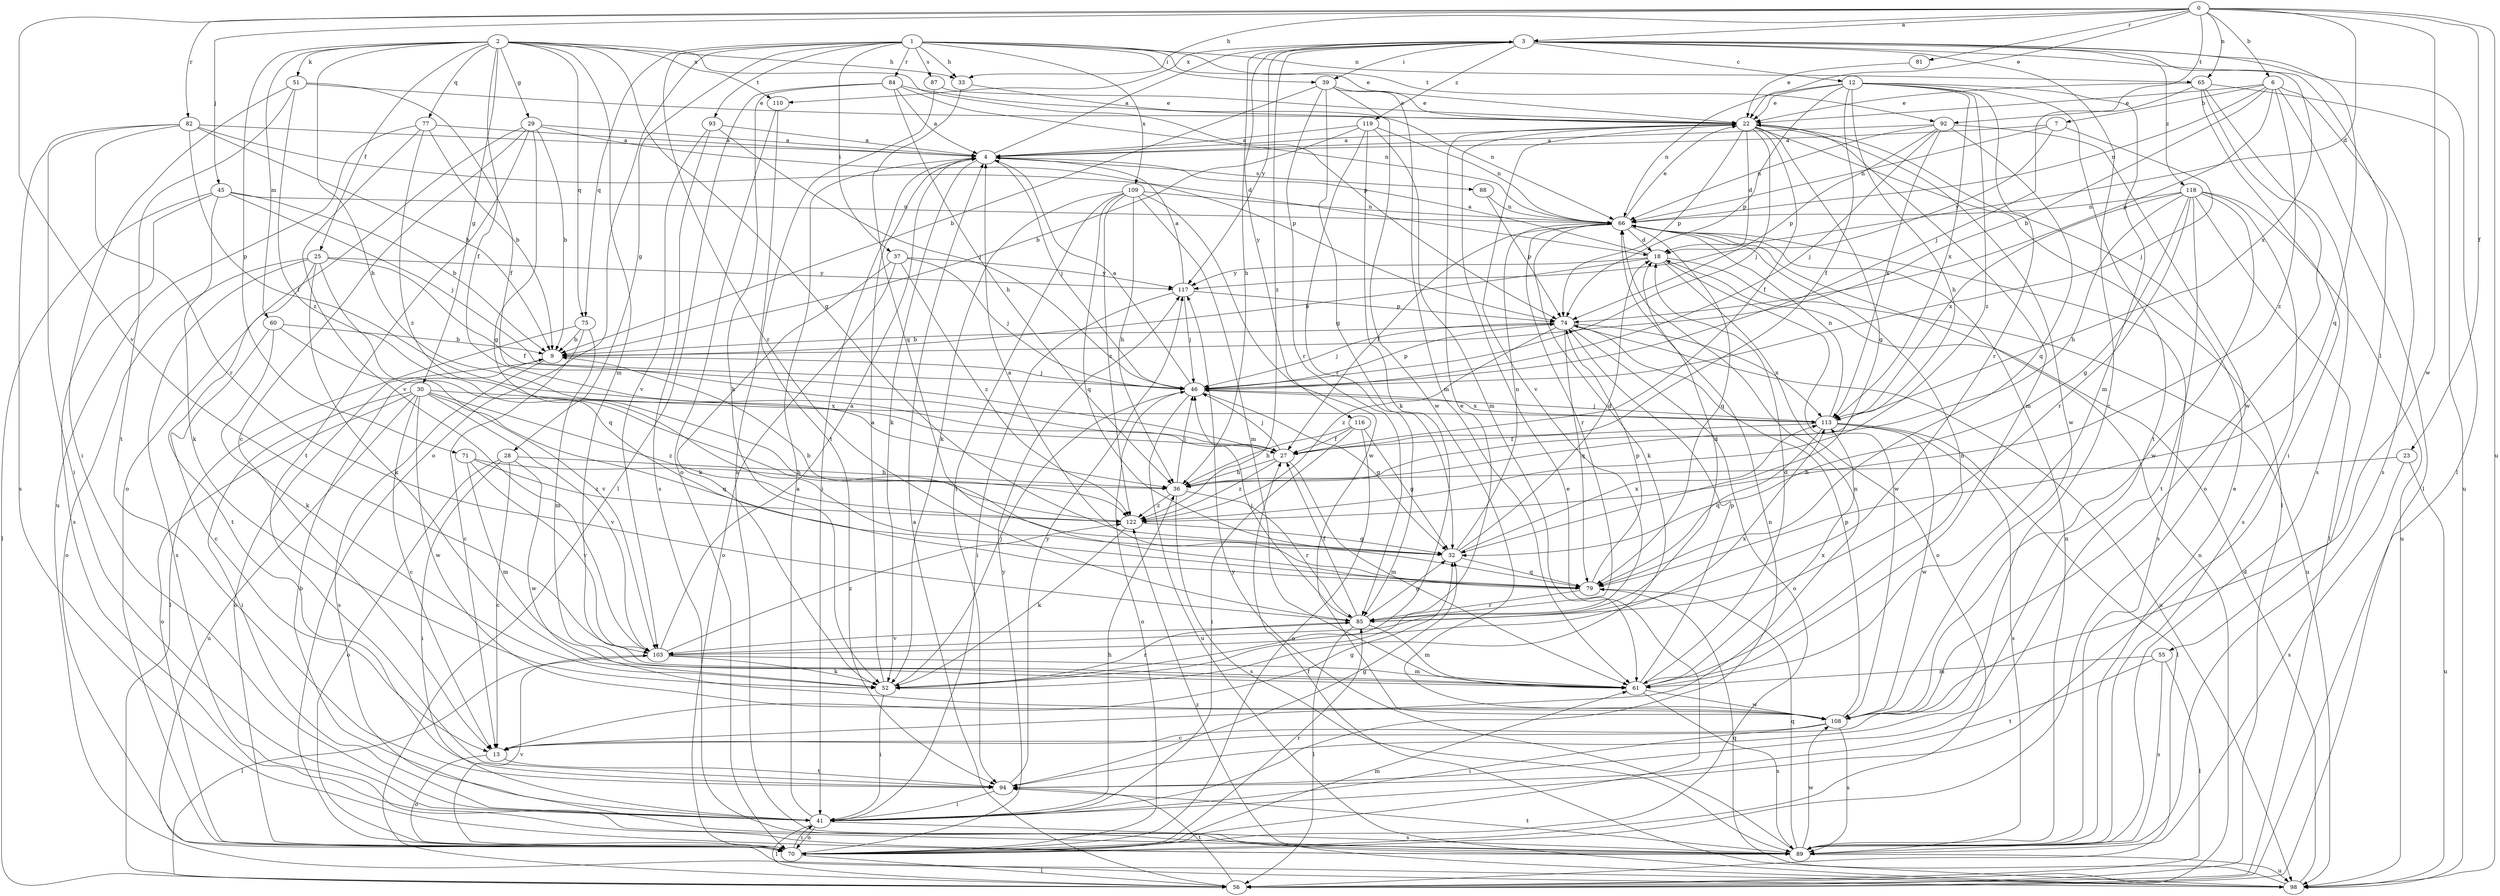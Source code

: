 strict digraph  {
0;
1;
2;
3;
4;
6;
7;
9;
12;
13;
18;
22;
23;
25;
27;
28;
29;
30;
32;
33;
36;
37;
39;
41;
45;
46;
51;
52;
55;
56;
60;
61;
65;
66;
70;
71;
74;
75;
77;
79;
81;
82;
84;
85;
87;
88;
89;
92;
93;
94;
98;
103;
108;
109;
110;
113;
116;
117;
118;
119;
122;
0 -> 3  [label=a];
0 -> 6  [label=b];
0 -> 18  [label=d];
0 -> 22  [label=e];
0 -> 23  [label=f];
0 -> 33  [label=h];
0 -> 45  [label=j];
0 -> 65  [label=n];
0 -> 81  [label=r];
0 -> 82  [label=r];
0 -> 92  [label=t];
0 -> 98  [label=u];
0 -> 103  [label=v];
0 -> 108  [label=w];
1 -> 22  [label=e];
1 -> 28  [label=g];
1 -> 33  [label=h];
1 -> 37  [label=i];
1 -> 39  [label=i];
1 -> 65  [label=n];
1 -> 70  [label=o];
1 -> 75  [label=q];
1 -> 84  [label=r];
1 -> 85  [label=r];
1 -> 87  [label=s];
1 -> 92  [label=t];
1 -> 93  [label=t];
1 -> 109  [label=x];
2 -> 25  [label=f];
2 -> 27  [label=f];
2 -> 29  [label=g];
2 -> 30  [label=g];
2 -> 32  [label=g];
2 -> 33  [label=h];
2 -> 36  [label=h];
2 -> 51  [label=k];
2 -> 60  [label=m];
2 -> 61  [label=m];
2 -> 71  [label=p];
2 -> 74  [label=p];
2 -> 75  [label=q];
2 -> 77  [label=q];
2 -> 110  [label=x];
3 -> 12  [label=c];
3 -> 13  [label=c];
3 -> 36  [label=h];
3 -> 39  [label=i];
3 -> 55  [label=l];
3 -> 56  [label=l];
3 -> 79  [label=q];
3 -> 110  [label=x];
3 -> 113  [label=x];
3 -> 116  [label=y];
3 -> 117  [label=y];
3 -> 118  [label=z];
3 -> 119  [label=z];
3 -> 122  [label=z];
4 -> 3  [label=a];
4 -> 41  [label=i];
4 -> 46  [label=j];
4 -> 52  [label=k];
4 -> 88  [label=s];
6 -> 7  [label=b];
6 -> 9  [label=b];
6 -> 22  [label=e];
6 -> 56  [label=l];
6 -> 66  [label=n];
6 -> 74  [label=p];
6 -> 89  [label=s];
6 -> 122  [label=z];
7 -> 4  [label=a];
7 -> 46  [label=j];
7 -> 66  [label=n];
7 -> 117  [label=y];
9 -> 46  [label=j];
9 -> 70  [label=o];
9 -> 89  [label=s];
12 -> 22  [label=e];
12 -> 27  [label=f];
12 -> 36  [label=h];
12 -> 61  [label=m];
12 -> 66  [label=n];
12 -> 74  [label=p];
12 -> 85  [label=r];
12 -> 94  [label=t];
12 -> 113  [label=x];
12 -> 122  [label=z];
13 -> 32  [label=g];
13 -> 66  [label=n];
13 -> 70  [label=o];
13 -> 94  [label=t];
18 -> 4  [label=a];
18 -> 9  [label=b];
18 -> 70  [label=o];
18 -> 98  [label=u];
18 -> 108  [label=w];
18 -> 117  [label=y];
22 -> 4  [label=a];
22 -> 18  [label=d];
22 -> 27  [label=f];
22 -> 32  [label=g];
22 -> 46  [label=j];
22 -> 56  [label=l];
22 -> 61  [label=m];
22 -> 74  [label=p];
22 -> 103  [label=v];
22 -> 108  [label=w];
23 -> 36  [label=h];
23 -> 89  [label=s];
23 -> 98  [label=u];
25 -> 27  [label=f];
25 -> 52  [label=k];
25 -> 70  [label=o];
25 -> 79  [label=q];
25 -> 89  [label=s];
25 -> 94  [label=t];
25 -> 117  [label=y];
27 -> 36  [label=h];
27 -> 46  [label=j];
27 -> 61  [label=m];
27 -> 122  [label=z];
28 -> 13  [label=c];
28 -> 36  [label=h];
28 -> 41  [label=i];
28 -> 70  [label=o];
28 -> 108  [label=w];
29 -> 4  [label=a];
29 -> 9  [label=b];
29 -> 13  [label=c];
29 -> 32  [label=g];
29 -> 70  [label=o];
29 -> 74  [label=p];
29 -> 94  [label=t];
30 -> 13  [label=c];
30 -> 41  [label=i];
30 -> 70  [label=o];
30 -> 79  [label=q];
30 -> 98  [label=u];
30 -> 103  [label=v];
30 -> 108  [label=w];
30 -> 113  [label=x];
30 -> 122  [label=z];
32 -> 9  [label=b];
32 -> 18  [label=d];
32 -> 66  [label=n];
32 -> 79  [label=q];
32 -> 113  [label=x];
33 -> 66  [label=n];
33 -> 79  [label=q];
36 -> 46  [label=j];
36 -> 85  [label=r];
36 -> 89  [label=s];
36 -> 122  [label=z];
37 -> 46  [label=j];
37 -> 52  [label=k];
37 -> 70  [label=o];
37 -> 117  [label=y];
37 -> 122  [label=z];
39 -> 9  [label=b];
39 -> 22  [label=e];
39 -> 32  [label=g];
39 -> 61  [label=m];
39 -> 85  [label=r];
39 -> 108  [label=w];
41 -> 4  [label=a];
41 -> 9  [label=b];
41 -> 36  [label=h];
41 -> 56  [label=l];
41 -> 66  [label=n];
41 -> 70  [label=o];
41 -> 89  [label=s];
45 -> 9  [label=b];
45 -> 46  [label=j];
45 -> 52  [label=k];
45 -> 56  [label=l];
45 -> 66  [label=n];
45 -> 89  [label=s];
46 -> 4  [label=a];
46 -> 32  [label=g];
46 -> 70  [label=o];
46 -> 74  [label=p];
46 -> 98  [label=u];
46 -> 113  [label=x];
51 -> 22  [label=e];
51 -> 27  [label=f];
51 -> 41  [label=i];
51 -> 94  [label=t];
51 -> 122  [label=z];
52 -> 4  [label=a];
52 -> 22  [label=e];
52 -> 41  [label=i];
52 -> 46  [label=j];
52 -> 85  [label=r];
55 -> 56  [label=l];
55 -> 61  [label=m];
55 -> 89  [label=s];
55 -> 94  [label=t];
56 -> 4  [label=a];
56 -> 66  [label=n];
56 -> 94  [label=t];
60 -> 9  [label=b];
60 -> 13  [label=c];
60 -> 52  [label=k];
60 -> 103  [label=v];
61 -> 18  [label=d];
61 -> 66  [label=n];
61 -> 74  [label=p];
61 -> 89  [label=s];
61 -> 108  [label=w];
61 -> 113  [label=x];
65 -> 22  [label=e];
65 -> 41  [label=i];
65 -> 46  [label=j];
65 -> 89  [label=s];
65 -> 98  [label=u];
65 -> 108  [label=w];
66 -> 18  [label=d];
66 -> 22  [label=e];
66 -> 27  [label=f];
66 -> 52  [label=k];
66 -> 79  [label=q];
66 -> 85  [label=r];
66 -> 89  [label=s];
70 -> 22  [label=e];
70 -> 41  [label=i];
70 -> 56  [label=l];
70 -> 61  [label=m];
70 -> 85  [label=r];
70 -> 103  [label=v];
70 -> 117  [label=y];
71 -> 36  [label=h];
71 -> 61  [label=m];
71 -> 103  [label=v];
71 -> 122  [label=z];
74 -> 9  [label=b];
74 -> 46  [label=j];
74 -> 70  [label=o];
74 -> 79  [label=q];
74 -> 98  [label=u];
74 -> 113  [label=x];
74 -> 122  [label=z];
75 -> 9  [label=b];
75 -> 13  [label=c];
75 -> 56  [label=l];
75 -> 61  [label=m];
77 -> 4  [label=a];
77 -> 9  [label=b];
77 -> 98  [label=u];
77 -> 103  [label=v];
77 -> 122  [label=z];
79 -> 4  [label=a];
79 -> 74  [label=p];
79 -> 85  [label=r];
81 -> 22  [label=e];
82 -> 4  [label=a];
82 -> 9  [label=b];
82 -> 18  [label=d];
82 -> 27  [label=f];
82 -> 41  [label=i];
82 -> 85  [label=r];
82 -> 89  [label=s];
84 -> 4  [label=a];
84 -> 22  [label=e];
84 -> 36  [label=h];
84 -> 52  [label=k];
84 -> 56  [label=l];
84 -> 66  [label=n];
85 -> 18  [label=d];
85 -> 27  [label=f];
85 -> 32  [label=g];
85 -> 46  [label=j];
85 -> 56  [label=l];
85 -> 61  [label=m];
85 -> 103  [label=v];
87 -> 22  [label=e];
87 -> 94  [label=t];
88 -> 66  [label=n];
88 -> 74  [label=p];
89 -> 22  [label=e];
89 -> 66  [label=n];
89 -> 79  [label=q];
89 -> 94  [label=t];
89 -> 98  [label=u];
89 -> 108  [label=w];
89 -> 117  [label=y];
92 -> 4  [label=a];
92 -> 46  [label=j];
92 -> 66  [label=n];
92 -> 70  [label=o];
92 -> 74  [label=p];
92 -> 79  [label=q];
92 -> 113  [label=x];
93 -> 4  [label=a];
93 -> 46  [label=j];
93 -> 89  [label=s];
93 -> 103  [label=v];
94 -> 32  [label=g];
94 -> 41  [label=i];
94 -> 117  [label=y];
98 -> 18  [label=d];
98 -> 27  [label=f];
98 -> 79  [label=q];
98 -> 122  [label=z];
103 -> 4  [label=a];
103 -> 52  [label=k];
103 -> 56  [label=l];
103 -> 61  [label=m];
103 -> 113  [label=x];
103 -> 122  [label=z];
108 -> 13  [label=c];
108 -> 41  [label=i];
108 -> 74  [label=p];
108 -> 89  [label=s];
109 -> 36  [label=h];
109 -> 52  [label=k];
109 -> 61  [label=m];
109 -> 66  [label=n];
109 -> 79  [label=q];
109 -> 94  [label=t];
109 -> 108  [label=w];
109 -> 122  [label=z];
110 -> 70  [label=o];
110 -> 89  [label=s];
113 -> 27  [label=f];
113 -> 46  [label=j];
113 -> 56  [label=l];
113 -> 66  [label=n];
113 -> 79  [label=q];
113 -> 89  [label=s];
113 -> 108  [label=w];
116 -> 27  [label=f];
116 -> 32  [label=g];
116 -> 36  [label=h];
116 -> 41  [label=i];
116 -> 70  [label=o];
117 -> 4  [label=a];
117 -> 41  [label=i];
117 -> 46  [label=j];
117 -> 74  [label=p];
118 -> 32  [label=g];
118 -> 36  [label=h];
118 -> 56  [label=l];
118 -> 66  [label=n];
118 -> 85  [label=r];
118 -> 89  [label=s];
118 -> 94  [label=t];
118 -> 98  [label=u];
118 -> 108  [label=w];
118 -> 113  [label=x];
119 -> 4  [label=a];
119 -> 9  [label=b];
119 -> 52  [label=k];
119 -> 61  [label=m];
119 -> 66  [label=n];
119 -> 85  [label=r];
122 -> 32  [label=g];
122 -> 52  [label=k];
}
